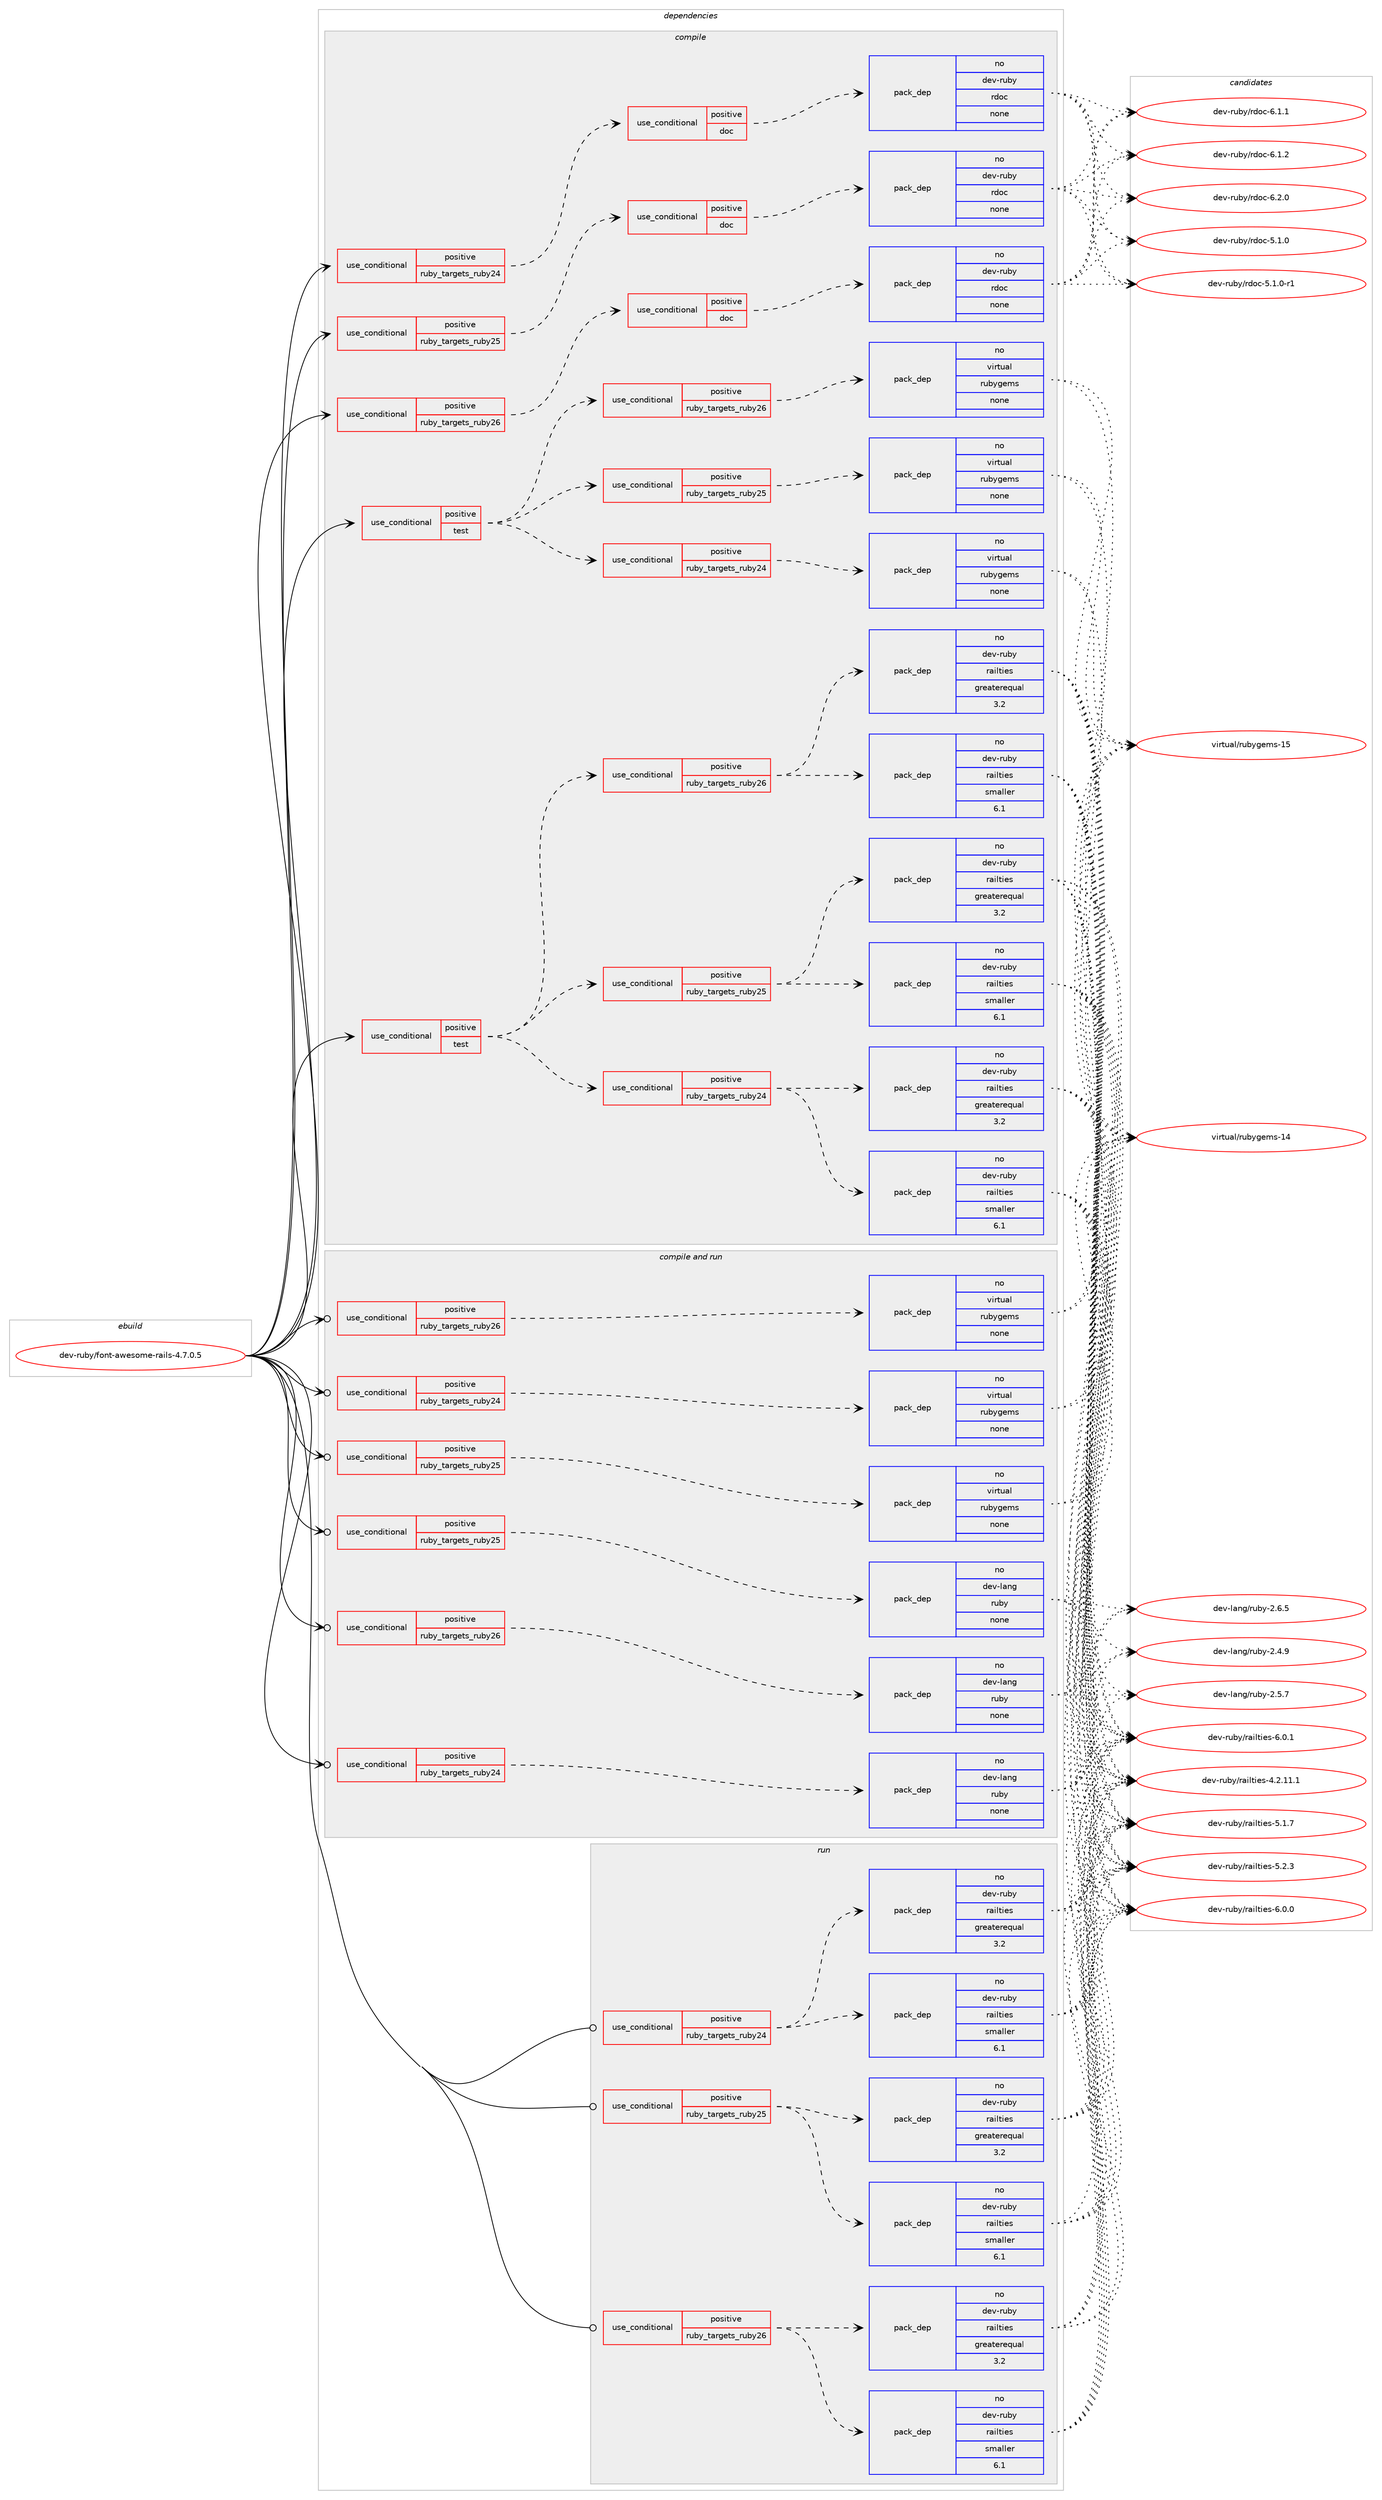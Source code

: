 digraph prolog {

# *************
# Graph options
# *************

newrank=true;
concentrate=true;
compound=true;
graph [rankdir=LR,fontname=Helvetica,fontsize=10,ranksep=1.5];#, ranksep=2.5, nodesep=0.2];
edge  [arrowhead=vee];
node  [fontname=Helvetica,fontsize=10];

# **********
# The ebuild
# **********

subgraph cluster_leftcol {
color=gray;
rank=same;
label=<<i>ebuild</i>>;
id [label="dev-ruby/font-awesome-rails-4.7.0.5", color=red, width=4, href="../dev-ruby/font-awesome-rails-4.7.0.5.svg"];
}

# ****************
# The dependencies
# ****************

subgraph cluster_midcol {
color=gray;
label=<<i>dependencies</i>>;
subgraph cluster_compile {
fillcolor="#eeeeee";
style=filled;
label=<<i>compile</i>>;
subgraph cond163628 {
dependency687661 [label=<<TABLE BORDER="0" CELLBORDER="1" CELLSPACING="0" CELLPADDING="4"><TR><TD ROWSPAN="3" CELLPADDING="10">use_conditional</TD></TR><TR><TD>positive</TD></TR><TR><TD>ruby_targets_ruby24</TD></TR></TABLE>>, shape=none, color=red];
subgraph cond163629 {
dependency687662 [label=<<TABLE BORDER="0" CELLBORDER="1" CELLSPACING="0" CELLPADDING="4"><TR><TD ROWSPAN="3" CELLPADDING="10">use_conditional</TD></TR><TR><TD>positive</TD></TR><TR><TD>doc</TD></TR></TABLE>>, shape=none, color=red];
subgraph pack512066 {
dependency687663 [label=<<TABLE BORDER="0" CELLBORDER="1" CELLSPACING="0" CELLPADDING="4" WIDTH="220"><TR><TD ROWSPAN="6" CELLPADDING="30">pack_dep</TD></TR><TR><TD WIDTH="110">no</TD></TR><TR><TD>dev-ruby</TD></TR><TR><TD>rdoc</TD></TR><TR><TD>none</TD></TR><TR><TD></TD></TR></TABLE>>, shape=none, color=blue];
}
dependency687662:e -> dependency687663:w [weight=20,style="dashed",arrowhead="vee"];
}
dependency687661:e -> dependency687662:w [weight=20,style="dashed",arrowhead="vee"];
}
id:e -> dependency687661:w [weight=20,style="solid",arrowhead="vee"];
subgraph cond163630 {
dependency687664 [label=<<TABLE BORDER="0" CELLBORDER="1" CELLSPACING="0" CELLPADDING="4"><TR><TD ROWSPAN="3" CELLPADDING="10">use_conditional</TD></TR><TR><TD>positive</TD></TR><TR><TD>ruby_targets_ruby25</TD></TR></TABLE>>, shape=none, color=red];
subgraph cond163631 {
dependency687665 [label=<<TABLE BORDER="0" CELLBORDER="1" CELLSPACING="0" CELLPADDING="4"><TR><TD ROWSPAN="3" CELLPADDING="10">use_conditional</TD></TR><TR><TD>positive</TD></TR><TR><TD>doc</TD></TR></TABLE>>, shape=none, color=red];
subgraph pack512067 {
dependency687666 [label=<<TABLE BORDER="0" CELLBORDER="1" CELLSPACING="0" CELLPADDING="4" WIDTH="220"><TR><TD ROWSPAN="6" CELLPADDING="30">pack_dep</TD></TR><TR><TD WIDTH="110">no</TD></TR><TR><TD>dev-ruby</TD></TR><TR><TD>rdoc</TD></TR><TR><TD>none</TD></TR><TR><TD></TD></TR></TABLE>>, shape=none, color=blue];
}
dependency687665:e -> dependency687666:w [weight=20,style="dashed",arrowhead="vee"];
}
dependency687664:e -> dependency687665:w [weight=20,style="dashed",arrowhead="vee"];
}
id:e -> dependency687664:w [weight=20,style="solid",arrowhead="vee"];
subgraph cond163632 {
dependency687667 [label=<<TABLE BORDER="0" CELLBORDER="1" CELLSPACING="0" CELLPADDING="4"><TR><TD ROWSPAN="3" CELLPADDING="10">use_conditional</TD></TR><TR><TD>positive</TD></TR><TR><TD>ruby_targets_ruby26</TD></TR></TABLE>>, shape=none, color=red];
subgraph cond163633 {
dependency687668 [label=<<TABLE BORDER="0" CELLBORDER="1" CELLSPACING="0" CELLPADDING="4"><TR><TD ROWSPAN="3" CELLPADDING="10">use_conditional</TD></TR><TR><TD>positive</TD></TR><TR><TD>doc</TD></TR></TABLE>>, shape=none, color=red];
subgraph pack512068 {
dependency687669 [label=<<TABLE BORDER="0" CELLBORDER="1" CELLSPACING="0" CELLPADDING="4" WIDTH="220"><TR><TD ROWSPAN="6" CELLPADDING="30">pack_dep</TD></TR><TR><TD WIDTH="110">no</TD></TR><TR><TD>dev-ruby</TD></TR><TR><TD>rdoc</TD></TR><TR><TD>none</TD></TR><TR><TD></TD></TR></TABLE>>, shape=none, color=blue];
}
dependency687668:e -> dependency687669:w [weight=20,style="dashed",arrowhead="vee"];
}
dependency687667:e -> dependency687668:w [weight=20,style="dashed",arrowhead="vee"];
}
id:e -> dependency687667:w [weight=20,style="solid",arrowhead="vee"];
subgraph cond163634 {
dependency687670 [label=<<TABLE BORDER="0" CELLBORDER="1" CELLSPACING="0" CELLPADDING="4"><TR><TD ROWSPAN="3" CELLPADDING="10">use_conditional</TD></TR><TR><TD>positive</TD></TR><TR><TD>test</TD></TR></TABLE>>, shape=none, color=red];
subgraph cond163635 {
dependency687671 [label=<<TABLE BORDER="0" CELLBORDER="1" CELLSPACING="0" CELLPADDING="4"><TR><TD ROWSPAN="3" CELLPADDING="10">use_conditional</TD></TR><TR><TD>positive</TD></TR><TR><TD>ruby_targets_ruby24</TD></TR></TABLE>>, shape=none, color=red];
subgraph pack512069 {
dependency687672 [label=<<TABLE BORDER="0" CELLBORDER="1" CELLSPACING="0" CELLPADDING="4" WIDTH="220"><TR><TD ROWSPAN="6" CELLPADDING="30">pack_dep</TD></TR><TR><TD WIDTH="110">no</TD></TR><TR><TD>dev-ruby</TD></TR><TR><TD>railties</TD></TR><TR><TD>smaller</TD></TR><TR><TD>6.1</TD></TR></TABLE>>, shape=none, color=blue];
}
dependency687671:e -> dependency687672:w [weight=20,style="dashed",arrowhead="vee"];
subgraph pack512070 {
dependency687673 [label=<<TABLE BORDER="0" CELLBORDER="1" CELLSPACING="0" CELLPADDING="4" WIDTH="220"><TR><TD ROWSPAN="6" CELLPADDING="30">pack_dep</TD></TR><TR><TD WIDTH="110">no</TD></TR><TR><TD>dev-ruby</TD></TR><TR><TD>railties</TD></TR><TR><TD>greaterequal</TD></TR><TR><TD>3.2</TD></TR></TABLE>>, shape=none, color=blue];
}
dependency687671:e -> dependency687673:w [weight=20,style="dashed",arrowhead="vee"];
}
dependency687670:e -> dependency687671:w [weight=20,style="dashed",arrowhead="vee"];
subgraph cond163636 {
dependency687674 [label=<<TABLE BORDER="0" CELLBORDER="1" CELLSPACING="0" CELLPADDING="4"><TR><TD ROWSPAN="3" CELLPADDING="10">use_conditional</TD></TR><TR><TD>positive</TD></TR><TR><TD>ruby_targets_ruby25</TD></TR></TABLE>>, shape=none, color=red];
subgraph pack512071 {
dependency687675 [label=<<TABLE BORDER="0" CELLBORDER="1" CELLSPACING="0" CELLPADDING="4" WIDTH="220"><TR><TD ROWSPAN="6" CELLPADDING="30">pack_dep</TD></TR><TR><TD WIDTH="110">no</TD></TR><TR><TD>dev-ruby</TD></TR><TR><TD>railties</TD></TR><TR><TD>smaller</TD></TR><TR><TD>6.1</TD></TR></TABLE>>, shape=none, color=blue];
}
dependency687674:e -> dependency687675:w [weight=20,style="dashed",arrowhead="vee"];
subgraph pack512072 {
dependency687676 [label=<<TABLE BORDER="0" CELLBORDER="1" CELLSPACING="0" CELLPADDING="4" WIDTH="220"><TR><TD ROWSPAN="6" CELLPADDING="30">pack_dep</TD></TR><TR><TD WIDTH="110">no</TD></TR><TR><TD>dev-ruby</TD></TR><TR><TD>railties</TD></TR><TR><TD>greaterequal</TD></TR><TR><TD>3.2</TD></TR></TABLE>>, shape=none, color=blue];
}
dependency687674:e -> dependency687676:w [weight=20,style="dashed",arrowhead="vee"];
}
dependency687670:e -> dependency687674:w [weight=20,style="dashed",arrowhead="vee"];
subgraph cond163637 {
dependency687677 [label=<<TABLE BORDER="0" CELLBORDER="1" CELLSPACING="0" CELLPADDING="4"><TR><TD ROWSPAN="3" CELLPADDING="10">use_conditional</TD></TR><TR><TD>positive</TD></TR><TR><TD>ruby_targets_ruby26</TD></TR></TABLE>>, shape=none, color=red];
subgraph pack512073 {
dependency687678 [label=<<TABLE BORDER="0" CELLBORDER="1" CELLSPACING="0" CELLPADDING="4" WIDTH="220"><TR><TD ROWSPAN="6" CELLPADDING="30">pack_dep</TD></TR><TR><TD WIDTH="110">no</TD></TR><TR><TD>dev-ruby</TD></TR><TR><TD>railties</TD></TR><TR><TD>smaller</TD></TR><TR><TD>6.1</TD></TR></TABLE>>, shape=none, color=blue];
}
dependency687677:e -> dependency687678:w [weight=20,style="dashed",arrowhead="vee"];
subgraph pack512074 {
dependency687679 [label=<<TABLE BORDER="0" CELLBORDER="1" CELLSPACING="0" CELLPADDING="4" WIDTH="220"><TR><TD ROWSPAN="6" CELLPADDING="30">pack_dep</TD></TR><TR><TD WIDTH="110">no</TD></TR><TR><TD>dev-ruby</TD></TR><TR><TD>railties</TD></TR><TR><TD>greaterequal</TD></TR><TR><TD>3.2</TD></TR></TABLE>>, shape=none, color=blue];
}
dependency687677:e -> dependency687679:w [weight=20,style="dashed",arrowhead="vee"];
}
dependency687670:e -> dependency687677:w [weight=20,style="dashed",arrowhead="vee"];
}
id:e -> dependency687670:w [weight=20,style="solid",arrowhead="vee"];
subgraph cond163638 {
dependency687680 [label=<<TABLE BORDER="0" CELLBORDER="1" CELLSPACING="0" CELLPADDING="4"><TR><TD ROWSPAN="3" CELLPADDING="10">use_conditional</TD></TR><TR><TD>positive</TD></TR><TR><TD>test</TD></TR></TABLE>>, shape=none, color=red];
subgraph cond163639 {
dependency687681 [label=<<TABLE BORDER="0" CELLBORDER="1" CELLSPACING="0" CELLPADDING="4"><TR><TD ROWSPAN="3" CELLPADDING="10">use_conditional</TD></TR><TR><TD>positive</TD></TR><TR><TD>ruby_targets_ruby24</TD></TR></TABLE>>, shape=none, color=red];
subgraph pack512075 {
dependency687682 [label=<<TABLE BORDER="0" CELLBORDER="1" CELLSPACING="0" CELLPADDING="4" WIDTH="220"><TR><TD ROWSPAN="6" CELLPADDING="30">pack_dep</TD></TR><TR><TD WIDTH="110">no</TD></TR><TR><TD>virtual</TD></TR><TR><TD>rubygems</TD></TR><TR><TD>none</TD></TR><TR><TD></TD></TR></TABLE>>, shape=none, color=blue];
}
dependency687681:e -> dependency687682:w [weight=20,style="dashed",arrowhead="vee"];
}
dependency687680:e -> dependency687681:w [weight=20,style="dashed",arrowhead="vee"];
subgraph cond163640 {
dependency687683 [label=<<TABLE BORDER="0" CELLBORDER="1" CELLSPACING="0" CELLPADDING="4"><TR><TD ROWSPAN="3" CELLPADDING="10">use_conditional</TD></TR><TR><TD>positive</TD></TR><TR><TD>ruby_targets_ruby25</TD></TR></TABLE>>, shape=none, color=red];
subgraph pack512076 {
dependency687684 [label=<<TABLE BORDER="0" CELLBORDER="1" CELLSPACING="0" CELLPADDING="4" WIDTH="220"><TR><TD ROWSPAN="6" CELLPADDING="30">pack_dep</TD></TR><TR><TD WIDTH="110">no</TD></TR><TR><TD>virtual</TD></TR><TR><TD>rubygems</TD></TR><TR><TD>none</TD></TR><TR><TD></TD></TR></TABLE>>, shape=none, color=blue];
}
dependency687683:e -> dependency687684:w [weight=20,style="dashed",arrowhead="vee"];
}
dependency687680:e -> dependency687683:w [weight=20,style="dashed",arrowhead="vee"];
subgraph cond163641 {
dependency687685 [label=<<TABLE BORDER="0" CELLBORDER="1" CELLSPACING="0" CELLPADDING="4"><TR><TD ROWSPAN="3" CELLPADDING="10">use_conditional</TD></TR><TR><TD>positive</TD></TR><TR><TD>ruby_targets_ruby26</TD></TR></TABLE>>, shape=none, color=red];
subgraph pack512077 {
dependency687686 [label=<<TABLE BORDER="0" CELLBORDER="1" CELLSPACING="0" CELLPADDING="4" WIDTH="220"><TR><TD ROWSPAN="6" CELLPADDING="30">pack_dep</TD></TR><TR><TD WIDTH="110">no</TD></TR><TR><TD>virtual</TD></TR><TR><TD>rubygems</TD></TR><TR><TD>none</TD></TR><TR><TD></TD></TR></TABLE>>, shape=none, color=blue];
}
dependency687685:e -> dependency687686:w [weight=20,style="dashed",arrowhead="vee"];
}
dependency687680:e -> dependency687685:w [weight=20,style="dashed",arrowhead="vee"];
}
id:e -> dependency687680:w [weight=20,style="solid",arrowhead="vee"];
}
subgraph cluster_compileandrun {
fillcolor="#eeeeee";
style=filled;
label=<<i>compile and run</i>>;
subgraph cond163642 {
dependency687687 [label=<<TABLE BORDER="0" CELLBORDER="1" CELLSPACING="0" CELLPADDING="4"><TR><TD ROWSPAN="3" CELLPADDING="10">use_conditional</TD></TR><TR><TD>positive</TD></TR><TR><TD>ruby_targets_ruby24</TD></TR></TABLE>>, shape=none, color=red];
subgraph pack512078 {
dependency687688 [label=<<TABLE BORDER="0" CELLBORDER="1" CELLSPACING="0" CELLPADDING="4" WIDTH="220"><TR><TD ROWSPAN="6" CELLPADDING="30">pack_dep</TD></TR><TR><TD WIDTH="110">no</TD></TR><TR><TD>dev-lang</TD></TR><TR><TD>ruby</TD></TR><TR><TD>none</TD></TR><TR><TD></TD></TR></TABLE>>, shape=none, color=blue];
}
dependency687687:e -> dependency687688:w [weight=20,style="dashed",arrowhead="vee"];
}
id:e -> dependency687687:w [weight=20,style="solid",arrowhead="odotvee"];
subgraph cond163643 {
dependency687689 [label=<<TABLE BORDER="0" CELLBORDER="1" CELLSPACING="0" CELLPADDING="4"><TR><TD ROWSPAN="3" CELLPADDING="10">use_conditional</TD></TR><TR><TD>positive</TD></TR><TR><TD>ruby_targets_ruby24</TD></TR></TABLE>>, shape=none, color=red];
subgraph pack512079 {
dependency687690 [label=<<TABLE BORDER="0" CELLBORDER="1" CELLSPACING="0" CELLPADDING="4" WIDTH="220"><TR><TD ROWSPAN="6" CELLPADDING="30">pack_dep</TD></TR><TR><TD WIDTH="110">no</TD></TR><TR><TD>virtual</TD></TR><TR><TD>rubygems</TD></TR><TR><TD>none</TD></TR><TR><TD></TD></TR></TABLE>>, shape=none, color=blue];
}
dependency687689:e -> dependency687690:w [weight=20,style="dashed",arrowhead="vee"];
}
id:e -> dependency687689:w [weight=20,style="solid",arrowhead="odotvee"];
subgraph cond163644 {
dependency687691 [label=<<TABLE BORDER="0" CELLBORDER="1" CELLSPACING="0" CELLPADDING="4"><TR><TD ROWSPAN="3" CELLPADDING="10">use_conditional</TD></TR><TR><TD>positive</TD></TR><TR><TD>ruby_targets_ruby25</TD></TR></TABLE>>, shape=none, color=red];
subgraph pack512080 {
dependency687692 [label=<<TABLE BORDER="0" CELLBORDER="1" CELLSPACING="0" CELLPADDING="4" WIDTH="220"><TR><TD ROWSPAN="6" CELLPADDING="30">pack_dep</TD></TR><TR><TD WIDTH="110">no</TD></TR><TR><TD>dev-lang</TD></TR><TR><TD>ruby</TD></TR><TR><TD>none</TD></TR><TR><TD></TD></TR></TABLE>>, shape=none, color=blue];
}
dependency687691:e -> dependency687692:w [weight=20,style="dashed",arrowhead="vee"];
}
id:e -> dependency687691:w [weight=20,style="solid",arrowhead="odotvee"];
subgraph cond163645 {
dependency687693 [label=<<TABLE BORDER="0" CELLBORDER="1" CELLSPACING="0" CELLPADDING="4"><TR><TD ROWSPAN="3" CELLPADDING="10">use_conditional</TD></TR><TR><TD>positive</TD></TR><TR><TD>ruby_targets_ruby25</TD></TR></TABLE>>, shape=none, color=red];
subgraph pack512081 {
dependency687694 [label=<<TABLE BORDER="0" CELLBORDER="1" CELLSPACING="0" CELLPADDING="4" WIDTH="220"><TR><TD ROWSPAN="6" CELLPADDING="30">pack_dep</TD></TR><TR><TD WIDTH="110">no</TD></TR><TR><TD>virtual</TD></TR><TR><TD>rubygems</TD></TR><TR><TD>none</TD></TR><TR><TD></TD></TR></TABLE>>, shape=none, color=blue];
}
dependency687693:e -> dependency687694:w [weight=20,style="dashed",arrowhead="vee"];
}
id:e -> dependency687693:w [weight=20,style="solid",arrowhead="odotvee"];
subgraph cond163646 {
dependency687695 [label=<<TABLE BORDER="0" CELLBORDER="1" CELLSPACING="0" CELLPADDING="4"><TR><TD ROWSPAN="3" CELLPADDING="10">use_conditional</TD></TR><TR><TD>positive</TD></TR><TR><TD>ruby_targets_ruby26</TD></TR></TABLE>>, shape=none, color=red];
subgraph pack512082 {
dependency687696 [label=<<TABLE BORDER="0" CELLBORDER="1" CELLSPACING="0" CELLPADDING="4" WIDTH="220"><TR><TD ROWSPAN="6" CELLPADDING="30">pack_dep</TD></TR><TR><TD WIDTH="110">no</TD></TR><TR><TD>dev-lang</TD></TR><TR><TD>ruby</TD></TR><TR><TD>none</TD></TR><TR><TD></TD></TR></TABLE>>, shape=none, color=blue];
}
dependency687695:e -> dependency687696:w [weight=20,style="dashed",arrowhead="vee"];
}
id:e -> dependency687695:w [weight=20,style="solid",arrowhead="odotvee"];
subgraph cond163647 {
dependency687697 [label=<<TABLE BORDER="0" CELLBORDER="1" CELLSPACING="0" CELLPADDING="4"><TR><TD ROWSPAN="3" CELLPADDING="10">use_conditional</TD></TR><TR><TD>positive</TD></TR><TR><TD>ruby_targets_ruby26</TD></TR></TABLE>>, shape=none, color=red];
subgraph pack512083 {
dependency687698 [label=<<TABLE BORDER="0" CELLBORDER="1" CELLSPACING="0" CELLPADDING="4" WIDTH="220"><TR><TD ROWSPAN="6" CELLPADDING="30">pack_dep</TD></TR><TR><TD WIDTH="110">no</TD></TR><TR><TD>virtual</TD></TR><TR><TD>rubygems</TD></TR><TR><TD>none</TD></TR><TR><TD></TD></TR></TABLE>>, shape=none, color=blue];
}
dependency687697:e -> dependency687698:w [weight=20,style="dashed",arrowhead="vee"];
}
id:e -> dependency687697:w [weight=20,style="solid",arrowhead="odotvee"];
}
subgraph cluster_run {
fillcolor="#eeeeee";
style=filled;
label=<<i>run</i>>;
subgraph cond163648 {
dependency687699 [label=<<TABLE BORDER="0" CELLBORDER="1" CELLSPACING="0" CELLPADDING="4"><TR><TD ROWSPAN="3" CELLPADDING="10">use_conditional</TD></TR><TR><TD>positive</TD></TR><TR><TD>ruby_targets_ruby24</TD></TR></TABLE>>, shape=none, color=red];
subgraph pack512084 {
dependency687700 [label=<<TABLE BORDER="0" CELLBORDER="1" CELLSPACING="0" CELLPADDING="4" WIDTH="220"><TR><TD ROWSPAN="6" CELLPADDING="30">pack_dep</TD></TR><TR><TD WIDTH="110">no</TD></TR><TR><TD>dev-ruby</TD></TR><TR><TD>railties</TD></TR><TR><TD>smaller</TD></TR><TR><TD>6.1</TD></TR></TABLE>>, shape=none, color=blue];
}
dependency687699:e -> dependency687700:w [weight=20,style="dashed",arrowhead="vee"];
subgraph pack512085 {
dependency687701 [label=<<TABLE BORDER="0" CELLBORDER="1" CELLSPACING="0" CELLPADDING="4" WIDTH="220"><TR><TD ROWSPAN="6" CELLPADDING="30">pack_dep</TD></TR><TR><TD WIDTH="110">no</TD></TR><TR><TD>dev-ruby</TD></TR><TR><TD>railties</TD></TR><TR><TD>greaterequal</TD></TR><TR><TD>3.2</TD></TR></TABLE>>, shape=none, color=blue];
}
dependency687699:e -> dependency687701:w [weight=20,style="dashed",arrowhead="vee"];
}
id:e -> dependency687699:w [weight=20,style="solid",arrowhead="odot"];
subgraph cond163649 {
dependency687702 [label=<<TABLE BORDER="0" CELLBORDER="1" CELLSPACING="0" CELLPADDING="4"><TR><TD ROWSPAN="3" CELLPADDING="10">use_conditional</TD></TR><TR><TD>positive</TD></TR><TR><TD>ruby_targets_ruby25</TD></TR></TABLE>>, shape=none, color=red];
subgraph pack512086 {
dependency687703 [label=<<TABLE BORDER="0" CELLBORDER="1" CELLSPACING="0" CELLPADDING="4" WIDTH="220"><TR><TD ROWSPAN="6" CELLPADDING="30">pack_dep</TD></TR><TR><TD WIDTH="110">no</TD></TR><TR><TD>dev-ruby</TD></TR><TR><TD>railties</TD></TR><TR><TD>smaller</TD></TR><TR><TD>6.1</TD></TR></TABLE>>, shape=none, color=blue];
}
dependency687702:e -> dependency687703:w [weight=20,style="dashed",arrowhead="vee"];
subgraph pack512087 {
dependency687704 [label=<<TABLE BORDER="0" CELLBORDER="1" CELLSPACING="0" CELLPADDING="4" WIDTH="220"><TR><TD ROWSPAN="6" CELLPADDING="30">pack_dep</TD></TR><TR><TD WIDTH="110">no</TD></TR><TR><TD>dev-ruby</TD></TR><TR><TD>railties</TD></TR><TR><TD>greaterequal</TD></TR><TR><TD>3.2</TD></TR></TABLE>>, shape=none, color=blue];
}
dependency687702:e -> dependency687704:w [weight=20,style="dashed",arrowhead="vee"];
}
id:e -> dependency687702:w [weight=20,style="solid",arrowhead="odot"];
subgraph cond163650 {
dependency687705 [label=<<TABLE BORDER="0" CELLBORDER="1" CELLSPACING="0" CELLPADDING="4"><TR><TD ROWSPAN="3" CELLPADDING="10">use_conditional</TD></TR><TR><TD>positive</TD></TR><TR><TD>ruby_targets_ruby26</TD></TR></TABLE>>, shape=none, color=red];
subgraph pack512088 {
dependency687706 [label=<<TABLE BORDER="0" CELLBORDER="1" CELLSPACING="0" CELLPADDING="4" WIDTH="220"><TR><TD ROWSPAN="6" CELLPADDING="30">pack_dep</TD></TR><TR><TD WIDTH="110">no</TD></TR><TR><TD>dev-ruby</TD></TR><TR><TD>railties</TD></TR><TR><TD>smaller</TD></TR><TR><TD>6.1</TD></TR></TABLE>>, shape=none, color=blue];
}
dependency687705:e -> dependency687706:w [weight=20,style="dashed",arrowhead="vee"];
subgraph pack512089 {
dependency687707 [label=<<TABLE BORDER="0" CELLBORDER="1" CELLSPACING="0" CELLPADDING="4" WIDTH="220"><TR><TD ROWSPAN="6" CELLPADDING="30">pack_dep</TD></TR><TR><TD WIDTH="110">no</TD></TR><TR><TD>dev-ruby</TD></TR><TR><TD>railties</TD></TR><TR><TD>greaterequal</TD></TR><TR><TD>3.2</TD></TR></TABLE>>, shape=none, color=blue];
}
dependency687705:e -> dependency687707:w [weight=20,style="dashed",arrowhead="vee"];
}
id:e -> dependency687705:w [weight=20,style="solid",arrowhead="odot"];
}
}

# **************
# The candidates
# **************

subgraph cluster_choices {
rank=same;
color=gray;
label=<<i>candidates</i>>;

subgraph choice512066 {
color=black;
nodesep=1;
choice10010111845114117981214711410011199455346494648 [label="dev-ruby/rdoc-5.1.0", color=red, width=4,href="../dev-ruby/rdoc-5.1.0.svg"];
choice100101118451141179812147114100111994553464946484511449 [label="dev-ruby/rdoc-5.1.0-r1", color=red, width=4,href="../dev-ruby/rdoc-5.1.0-r1.svg"];
choice10010111845114117981214711410011199455446494649 [label="dev-ruby/rdoc-6.1.1", color=red, width=4,href="../dev-ruby/rdoc-6.1.1.svg"];
choice10010111845114117981214711410011199455446494650 [label="dev-ruby/rdoc-6.1.2", color=red, width=4,href="../dev-ruby/rdoc-6.1.2.svg"];
choice10010111845114117981214711410011199455446504648 [label="dev-ruby/rdoc-6.2.0", color=red, width=4,href="../dev-ruby/rdoc-6.2.0.svg"];
dependency687663:e -> choice10010111845114117981214711410011199455346494648:w [style=dotted,weight="100"];
dependency687663:e -> choice100101118451141179812147114100111994553464946484511449:w [style=dotted,weight="100"];
dependency687663:e -> choice10010111845114117981214711410011199455446494649:w [style=dotted,weight="100"];
dependency687663:e -> choice10010111845114117981214711410011199455446494650:w [style=dotted,weight="100"];
dependency687663:e -> choice10010111845114117981214711410011199455446504648:w [style=dotted,weight="100"];
}
subgraph choice512067 {
color=black;
nodesep=1;
choice10010111845114117981214711410011199455346494648 [label="dev-ruby/rdoc-5.1.0", color=red, width=4,href="../dev-ruby/rdoc-5.1.0.svg"];
choice100101118451141179812147114100111994553464946484511449 [label="dev-ruby/rdoc-5.1.0-r1", color=red, width=4,href="../dev-ruby/rdoc-5.1.0-r1.svg"];
choice10010111845114117981214711410011199455446494649 [label="dev-ruby/rdoc-6.1.1", color=red, width=4,href="../dev-ruby/rdoc-6.1.1.svg"];
choice10010111845114117981214711410011199455446494650 [label="dev-ruby/rdoc-6.1.2", color=red, width=4,href="../dev-ruby/rdoc-6.1.2.svg"];
choice10010111845114117981214711410011199455446504648 [label="dev-ruby/rdoc-6.2.0", color=red, width=4,href="../dev-ruby/rdoc-6.2.0.svg"];
dependency687666:e -> choice10010111845114117981214711410011199455346494648:w [style=dotted,weight="100"];
dependency687666:e -> choice100101118451141179812147114100111994553464946484511449:w [style=dotted,weight="100"];
dependency687666:e -> choice10010111845114117981214711410011199455446494649:w [style=dotted,weight="100"];
dependency687666:e -> choice10010111845114117981214711410011199455446494650:w [style=dotted,weight="100"];
dependency687666:e -> choice10010111845114117981214711410011199455446504648:w [style=dotted,weight="100"];
}
subgraph choice512068 {
color=black;
nodesep=1;
choice10010111845114117981214711410011199455346494648 [label="dev-ruby/rdoc-5.1.0", color=red, width=4,href="../dev-ruby/rdoc-5.1.0.svg"];
choice100101118451141179812147114100111994553464946484511449 [label="dev-ruby/rdoc-5.1.0-r1", color=red, width=4,href="../dev-ruby/rdoc-5.1.0-r1.svg"];
choice10010111845114117981214711410011199455446494649 [label="dev-ruby/rdoc-6.1.1", color=red, width=4,href="../dev-ruby/rdoc-6.1.1.svg"];
choice10010111845114117981214711410011199455446494650 [label="dev-ruby/rdoc-6.1.2", color=red, width=4,href="../dev-ruby/rdoc-6.1.2.svg"];
choice10010111845114117981214711410011199455446504648 [label="dev-ruby/rdoc-6.2.0", color=red, width=4,href="../dev-ruby/rdoc-6.2.0.svg"];
dependency687669:e -> choice10010111845114117981214711410011199455346494648:w [style=dotted,weight="100"];
dependency687669:e -> choice100101118451141179812147114100111994553464946484511449:w [style=dotted,weight="100"];
dependency687669:e -> choice10010111845114117981214711410011199455446494649:w [style=dotted,weight="100"];
dependency687669:e -> choice10010111845114117981214711410011199455446494650:w [style=dotted,weight="100"];
dependency687669:e -> choice10010111845114117981214711410011199455446504648:w [style=dotted,weight="100"];
}
subgraph choice512069 {
color=black;
nodesep=1;
choice10010111845114117981214711497105108116105101115455246504649494649 [label="dev-ruby/railties-4.2.11.1", color=red, width=4,href="../dev-ruby/railties-4.2.11.1.svg"];
choice10010111845114117981214711497105108116105101115455346494655 [label="dev-ruby/railties-5.1.7", color=red, width=4,href="../dev-ruby/railties-5.1.7.svg"];
choice10010111845114117981214711497105108116105101115455346504651 [label="dev-ruby/railties-5.2.3", color=red, width=4,href="../dev-ruby/railties-5.2.3.svg"];
choice10010111845114117981214711497105108116105101115455446484648 [label="dev-ruby/railties-6.0.0", color=red, width=4,href="../dev-ruby/railties-6.0.0.svg"];
choice10010111845114117981214711497105108116105101115455446484649 [label="dev-ruby/railties-6.0.1", color=red, width=4,href="../dev-ruby/railties-6.0.1.svg"];
dependency687672:e -> choice10010111845114117981214711497105108116105101115455246504649494649:w [style=dotted,weight="100"];
dependency687672:e -> choice10010111845114117981214711497105108116105101115455346494655:w [style=dotted,weight="100"];
dependency687672:e -> choice10010111845114117981214711497105108116105101115455346504651:w [style=dotted,weight="100"];
dependency687672:e -> choice10010111845114117981214711497105108116105101115455446484648:w [style=dotted,weight="100"];
dependency687672:e -> choice10010111845114117981214711497105108116105101115455446484649:w [style=dotted,weight="100"];
}
subgraph choice512070 {
color=black;
nodesep=1;
choice10010111845114117981214711497105108116105101115455246504649494649 [label="dev-ruby/railties-4.2.11.1", color=red, width=4,href="../dev-ruby/railties-4.2.11.1.svg"];
choice10010111845114117981214711497105108116105101115455346494655 [label="dev-ruby/railties-5.1.7", color=red, width=4,href="../dev-ruby/railties-5.1.7.svg"];
choice10010111845114117981214711497105108116105101115455346504651 [label="dev-ruby/railties-5.2.3", color=red, width=4,href="../dev-ruby/railties-5.2.3.svg"];
choice10010111845114117981214711497105108116105101115455446484648 [label="dev-ruby/railties-6.0.0", color=red, width=4,href="../dev-ruby/railties-6.0.0.svg"];
choice10010111845114117981214711497105108116105101115455446484649 [label="dev-ruby/railties-6.0.1", color=red, width=4,href="../dev-ruby/railties-6.0.1.svg"];
dependency687673:e -> choice10010111845114117981214711497105108116105101115455246504649494649:w [style=dotted,weight="100"];
dependency687673:e -> choice10010111845114117981214711497105108116105101115455346494655:w [style=dotted,weight="100"];
dependency687673:e -> choice10010111845114117981214711497105108116105101115455346504651:w [style=dotted,weight="100"];
dependency687673:e -> choice10010111845114117981214711497105108116105101115455446484648:w [style=dotted,weight="100"];
dependency687673:e -> choice10010111845114117981214711497105108116105101115455446484649:w [style=dotted,weight="100"];
}
subgraph choice512071 {
color=black;
nodesep=1;
choice10010111845114117981214711497105108116105101115455246504649494649 [label="dev-ruby/railties-4.2.11.1", color=red, width=4,href="../dev-ruby/railties-4.2.11.1.svg"];
choice10010111845114117981214711497105108116105101115455346494655 [label="dev-ruby/railties-5.1.7", color=red, width=4,href="../dev-ruby/railties-5.1.7.svg"];
choice10010111845114117981214711497105108116105101115455346504651 [label="dev-ruby/railties-5.2.3", color=red, width=4,href="../dev-ruby/railties-5.2.3.svg"];
choice10010111845114117981214711497105108116105101115455446484648 [label="dev-ruby/railties-6.0.0", color=red, width=4,href="../dev-ruby/railties-6.0.0.svg"];
choice10010111845114117981214711497105108116105101115455446484649 [label="dev-ruby/railties-6.0.1", color=red, width=4,href="../dev-ruby/railties-6.0.1.svg"];
dependency687675:e -> choice10010111845114117981214711497105108116105101115455246504649494649:w [style=dotted,weight="100"];
dependency687675:e -> choice10010111845114117981214711497105108116105101115455346494655:w [style=dotted,weight="100"];
dependency687675:e -> choice10010111845114117981214711497105108116105101115455346504651:w [style=dotted,weight="100"];
dependency687675:e -> choice10010111845114117981214711497105108116105101115455446484648:w [style=dotted,weight="100"];
dependency687675:e -> choice10010111845114117981214711497105108116105101115455446484649:w [style=dotted,weight="100"];
}
subgraph choice512072 {
color=black;
nodesep=1;
choice10010111845114117981214711497105108116105101115455246504649494649 [label="dev-ruby/railties-4.2.11.1", color=red, width=4,href="../dev-ruby/railties-4.2.11.1.svg"];
choice10010111845114117981214711497105108116105101115455346494655 [label="dev-ruby/railties-5.1.7", color=red, width=4,href="../dev-ruby/railties-5.1.7.svg"];
choice10010111845114117981214711497105108116105101115455346504651 [label="dev-ruby/railties-5.2.3", color=red, width=4,href="../dev-ruby/railties-5.2.3.svg"];
choice10010111845114117981214711497105108116105101115455446484648 [label="dev-ruby/railties-6.0.0", color=red, width=4,href="../dev-ruby/railties-6.0.0.svg"];
choice10010111845114117981214711497105108116105101115455446484649 [label="dev-ruby/railties-6.0.1", color=red, width=4,href="../dev-ruby/railties-6.0.1.svg"];
dependency687676:e -> choice10010111845114117981214711497105108116105101115455246504649494649:w [style=dotted,weight="100"];
dependency687676:e -> choice10010111845114117981214711497105108116105101115455346494655:w [style=dotted,weight="100"];
dependency687676:e -> choice10010111845114117981214711497105108116105101115455346504651:w [style=dotted,weight="100"];
dependency687676:e -> choice10010111845114117981214711497105108116105101115455446484648:w [style=dotted,weight="100"];
dependency687676:e -> choice10010111845114117981214711497105108116105101115455446484649:w [style=dotted,weight="100"];
}
subgraph choice512073 {
color=black;
nodesep=1;
choice10010111845114117981214711497105108116105101115455246504649494649 [label="dev-ruby/railties-4.2.11.1", color=red, width=4,href="../dev-ruby/railties-4.2.11.1.svg"];
choice10010111845114117981214711497105108116105101115455346494655 [label="dev-ruby/railties-5.1.7", color=red, width=4,href="../dev-ruby/railties-5.1.7.svg"];
choice10010111845114117981214711497105108116105101115455346504651 [label="dev-ruby/railties-5.2.3", color=red, width=4,href="../dev-ruby/railties-5.2.3.svg"];
choice10010111845114117981214711497105108116105101115455446484648 [label="dev-ruby/railties-6.0.0", color=red, width=4,href="../dev-ruby/railties-6.0.0.svg"];
choice10010111845114117981214711497105108116105101115455446484649 [label="dev-ruby/railties-6.0.1", color=red, width=4,href="../dev-ruby/railties-6.0.1.svg"];
dependency687678:e -> choice10010111845114117981214711497105108116105101115455246504649494649:w [style=dotted,weight="100"];
dependency687678:e -> choice10010111845114117981214711497105108116105101115455346494655:w [style=dotted,weight="100"];
dependency687678:e -> choice10010111845114117981214711497105108116105101115455346504651:w [style=dotted,weight="100"];
dependency687678:e -> choice10010111845114117981214711497105108116105101115455446484648:w [style=dotted,weight="100"];
dependency687678:e -> choice10010111845114117981214711497105108116105101115455446484649:w [style=dotted,weight="100"];
}
subgraph choice512074 {
color=black;
nodesep=1;
choice10010111845114117981214711497105108116105101115455246504649494649 [label="dev-ruby/railties-4.2.11.1", color=red, width=4,href="../dev-ruby/railties-4.2.11.1.svg"];
choice10010111845114117981214711497105108116105101115455346494655 [label="dev-ruby/railties-5.1.7", color=red, width=4,href="../dev-ruby/railties-5.1.7.svg"];
choice10010111845114117981214711497105108116105101115455346504651 [label="dev-ruby/railties-5.2.3", color=red, width=4,href="../dev-ruby/railties-5.2.3.svg"];
choice10010111845114117981214711497105108116105101115455446484648 [label="dev-ruby/railties-6.0.0", color=red, width=4,href="../dev-ruby/railties-6.0.0.svg"];
choice10010111845114117981214711497105108116105101115455446484649 [label="dev-ruby/railties-6.0.1", color=red, width=4,href="../dev-ruby/railties-6.0.1.svg"];
dependency687679:e -> choice10010111845114117981214711497105108116105101115455246504649494649:w [style=dotted,weight="100"];
dependency687679:e -> choice10010111845114117981214711497105108116105101115455346494655:w [style=dotted,weight="100"];
dependency687679:e -> choice10010111845114117981214711497105108116105101115455346504651:w [style=dotted,weight="100"];
dependency687679:e -> choice10010111845114117981214711497105108116105101115455446484648:w [style=dotted,weight="100"];
dependency687679:e -> choice10010111845114117981214711497105108116105101115455446484649:w [style=dotted,weight="100"];
}
subgraph choice512075 {
color=black;
nodesep=1;
choice118105114116117971084711411798121103101109115454952 [label="virtual/rubygems-14", color=red, width=4,href="../virtual/rubygems-14.svg"];
choice118105114116117971084711411798121103101109115454953 [label="virtual/rubygems-15", color=red, width=4,href="../virtual/rubygems-15.svg"];
dependency687682:e -> choice118105114116117971084711411798121103101109115454952:w [style=dotted,weight="100"];
dependency687682:e -> choice118105114116117971084711411798121103101109115454953:w [style=dotted,weight="100"];
}
subgraph choice512076 {
color=black;
nodesep=1;
choice118105114116117971084711411798121103101109115454952 [label="virtual/rubygems-14", color=red, width=4,href="../virtual/rubygems-14.svg"];
choice118105114116117971084711411798121103101109115454953 [label="virtual/rubygems-15", color=red, width=4,href="../virtual/rubygems-15.svg"];
dependency687684:e -> choice118105114116117971084711411798121103101109115454952:w [style=dotted,weight="100"];
dependency687684:e -> choice118105114116117971084711411798121103101109115454953:w [style=dotted,weight="100"];
}
subgraph choice512077 {
color=black;
nodesep=1;
choice118105114116117971084711411798121103101109115454952 [label="virtual/rubygems-14", color=red, width=4,href="../virtual/rubygems-14.svg"];
choice118105114116117971084711411798121103101109115454953 [label="virtual/rubygems-15", color=red, width=4,href="../virtual/rubygems-15.svg"];
dependency687686:e -> choice118105114116117971084711411798121103101109115454952:w [style=dotted,weight="100"];
dependency687686:e -> choice118105114116117971084711411798121103101109115454953:w [style=dotted,weight="100"];
}
subgraph choice512078 {
color=black;
nodesep=1;
choice10010111845108971101034711411798121455046524657 [label="dev-lang/ruby-2.4.9", color=red, width=4,href="../dev-lang/ruby-2.4.9.svg"];
choice10010111845108971101034711411798121455046534655 [label="dev-lang/ruby-2.5.7", color=red, width=4,href="../dev-lang/ruby-2.5.7.svg"];
choice10010111845108971101034711411798121455046544653 [label="dev-lang/ruby-2.6.5", color=red, width=4,href="../dev-lang/ruby-2.6.5.svg"];
dependency687688:e -> choice10010111845108971101034711411798121455046524657:w [style=dotted,weight="100"];
dependency687688:e -> choice10010111845108971101034711411798121455046534655:w [style=dotted,weight="100"];
dependency687688:e -> choice10010111845108971101034711411798121455046544653:w [style=dotted,weight="100"];
}
subgraph choice512079 {
color=black;
nodesep=1;
choice118105114116117971084711411798121103101109115454952 [label="virtual/rubygems-14", color=red, width=4,href="../virtual/rubygems-14.svg"];
choice118105114116117971084711411798121103101109115454953 [label="virtual/rubygems-15", color=red, width=4,href="../virtual/rubygems-15.svg"];
dependency687690:e -> choice118105114116117971084711411798121103101109115454952:w [style=dotted,weight="100"];
dependency687690:e -> choice118105114116117971084711411798121103101109115454953:w [style=dotted,weight="100"];
}
subgraph choice512080 {
color=black;
nodesep=1;
choice10010111845108971101034711411798121455046524657 [label="dev-lang/ruby-2.4.9", color=red, width=4,href="../dev-lang/ruby-2.4.9.svg"];
choice10010111845108971101034711411798121455046534655 [label="dev-lang/ruby-2.5.7", color=red, width=4,href="../dev-lang/ruby-2.5.7.svg"];
choice10010111845108971101034711411798121455046544653 [label="dev-lang/ruby-2.6.5", color=red, width=4,href="../dev-lang/ruby-2.6.5.svg"];
dependency687692:e -> choice10010111845108971101034711411798121455046524657:w [style=dotted,weight="100"];
dependency687692:e -> choice10010111845108971101034711411798121455046534655:w [style=dotted,weight="100"];
dependency687692:e -> choice10010111845108971101034711411798121455046544653:w [style=dotted,weight="100"];
}
subgraph choice512081 {
color=black;
nodesep=1;
choice118105114116117971084711411798121103101109115454952 [label="virtual/rubygems-14", color=red, width=4,href="../virtual/rubygems-14.svg"];
choice118105114116117971084711411798121103101109115454953 [label="virtual/rubygems-15", color=red, width=4,href="../virtual/rubygems-15.svg"];
dependency687694:e -> choice118105114116117971084711411798121103101109115454952:w [style=dotted,weight="100"];
dependency687694:e -> choice118105114116117971084711411798121103101109115454953:w [style=dotted,weight="100"];
}
subgraph choice512082 {
color=black;
nodesep=1;
choice10010111845108971101034711411798121455046524657 [label="dev-lang/ruby-2.4.9", color=red, width=4,href="../dev-lang/ruby-2.4.9.svg"];
choice10010111845108971101034711411798121455046534655 [label="dev-lang/ruby-2.5.7", color=red, width=4,href="../dev-lang/ruby-2.5.7.svg"];
choice10010111845108971101034711411798121455046544653 [label="dev-lang/ruby-2.6.5", color=red, width=4,href="../dev-lang/ruby-2.6.5.svg"];
dependency687696:e -> choice10010111845108971101034711411798121455046524657:w [style=dotted,weight="100"];
dependency687696:e -> choice10010111845108971101034711411798121455046534655:w [style=dotted,weight="100"];
dependency687696:e -> choice10010111845108971101034711411798121455046544653:w [style=dotted,weight="100"];
}
subgraph choice512083 {
color=black;
nodesep=1;
choice118105114116117971084711411798121103101109115454952 [label="virtual/rubygems-14", color=red, width=4,href="../virtual/rubygems-14.svg"];
choice118105114116117971084711411798121103101109115454953 [label="virtual/rubygems-15", color=red, width=4,href="../virtual/rubygems-15.svg"];
dependency687698:e -> choice118105114116117971084711411798121103101109115454952:w [style=dotted,weight="100"];
dependency687698:e -> choice118105114116117971084711411798121103101109115454953:w [style=dotted,weight="100"];
}
subgraph choice512084 {
color=black;
nodesep=1;
choice10010111845114117981214711497105108116105101115455246504649494649 [label="dev-ruby/railties-4.2.11.1", color=red, width=4,href="../dev-ruby/railties-4.2.11.1.svg"];
choice10010111845114117981214711497105108116105101115455346494655 [label="dev-ruby/railties-5.1.7", color=red, width=4,href="../dev-ruby/railties-5.1.7.svg"];
choice10010111845114117981214711497105108116105101115455346504651 [label="dev-ruby/railties-5.2.3", color=red, width=4,href="../dev-ruby/railties-5.2.3.svg"];
choice10010111845114117981214711497105108116105101115455446484648 [label="dev-ruby/railties-6.0.0", color=red, width=4,href="../dev-ruby/railties-6.0.0.svg"];
choice10010111845114117981214711497105108116105101115455446484649 [label="dev-ruby/railties-6.0.1", color=red, width=4,href="../dev-ruby/railties-6.0.1.svg"];
dependency687700:e -> choice10010111845114117981214711497105108116105101115455246504649494649:w [style=dotted,weight="100"];
dependency687700:e -> choice10010111845114117981214711497105108116105101115455346494655:w [style=dotted,weight="100"];
dependency687700:e -> choice10010111845114117981214711497105108116105101115455346504651:w [style=dotted,weight="100"];
dependency687700:e -> choice10010111845114117981214711497105108116105101115455446484648:w [style=dotted,weight="100"];
dependency687700:e -> choice10010111845114117981214711497105108116105101115455446484649:w [style=dotted,weight="100"];
}
subgraph choice512085 {
color=black;
nodesep=1;
choice10010111845114117981214711497105108116105101115455246504649494649 [label="dev-ruby/railties-4.2.11.1", color=red, width=4,href="../dev-ruby/railties-4.2.11.1.svg"];
choice10010111845114117981214711497105108116105101115455346494655 [label="dev-ruby/railties-5.1.7", color=red, width=4,href="../dev-ruby/railties-5.1.7.svg"];
choice10010111845114117981214711497105108116105101115455346504651 [label="dev-ruby/railties-5.2.3", color=red, width=4,href="../dev-ruby/railties-5.2.3.svg"];
choice10010111845114117981214711497105108116105101115455446484648 [label="dev-ruby/railties-6.0.0", color=red, width=4,href="../dev-ruby/railties-6.0.0.svg"];
choice10010111845114117981214711497105108116105101115455446484649 [label="dev-ruby/railties-6.0.1", color=red, width=4,href="../dev-ruby/railties-6.0.1.svg"];
dependency687701:e -> choice10010111845114117981214711497105108116105101115455246504649494649:w [style=dotted,weight="100"];
dependency687701:e -> choice10010111845114117981214711497105108116105101115455346494655:w [style=dotted,weight="100"];
dependency687701:e -> choice10010111845114117981214711497105108116105101115455346504651:w [style=dotted,weight="100"];
dependency687701:e -> choice10010111845114117981214711497105108116105101115455446484648:w [style=dotted,weight="100"];
dependency687701:e -> choice10010111845114117981214711497105108116105101115455446484649:w [style=dotted,weight="100"];
}
subgraph choice512086 {
color=black;
nodesep=1;
choice10010111845114117981214711497105108116105101115455246504649494649 [label="dev-ruby/railties-4.2.11.1", color=red, width=4,href="../dev-ruby/railties-4.2.11.1.svg"];
choice10010111845114117981214711497105108116105101115455346494655 [label="dev-ruby/railties-5.1.7", color=red, width=4,href="../dev-ruby/railties-5.1.7.svg"];
choice10010111845114117981214711497105108116105101115455346504651 [label="dev-ruby/railties-5.2.3", color=red, width=4,href="../dev-ruby/railties-5.2.3.svg"];
choice10010111845114117981214711497105108116105101115455446484648 [label="dev-ruby/railties-6.0.0", color=red, width=4,href="../dev-ruby/railties-6.0.0.svg"];
choice10010111845114117981214711497105108116105101115455446484649 [label="dev-ruby/railties-6.0.1", color=red, width=4,href="../dev-ruby/railties-6.0.1.svg"];
dependency687703:e -> choice10010111845114117981214711497105108116105101115455246504649494649:w [style=dotted,weight="100"];
dependency687703:e -> choice10010111845114117981214711497105108116105101115455346494655:w [style=dotted,weight="100"];
dependency687703:e -> choice10010111845114117981214711497105108116105101115455346504651:w [style=dotted,weight="100"];
dependency687703:e -> choice10010111845114117981214711497105108116105101115455446484648:w [style=dotted,weight="100"];
dependency687703:e -> choice10010111845114117981214711497105108116105101115455446484649:w [style=dotted,weight="100"];
}
subgraph choice512087 {
color=black;
nodesep=1;
choice10010111845114117981214711497105108116105101115455246504649494649 [label="dev-ruby/railties-4.2.11.1", color=red, width=4,href="../dev-ruby/railties-4.2.11.1.svg"];
choice10010111845114117981214711497105108116105101115455346494655 [label="dev-ruby/railties-5.1.7", color=red, width=4,href="../dev-ruby/railties-5.1.7.svg"];
choice10010111845114117981214711497105108116105101115455346504651 [label="dev-ruby/railties-5.2.3", color=red, width=4,href="../dev-ruby/railties-5.2.3.svg"];
choice10010111845114117981214711497105108116105101115455446484648 [label="dev-ruby/railties-6.0.0", color=red, width=4,href="../dev-ruby/railties-6.0.0.svg"];
choice10010111845114117981214711497105108116105101115455446484649 [label="dev-ruby/railties-6.0.1", color=red, width=4,href="../dev-ruby/railties-6.0.1.svg"];
dependency687704:e -> choice10010111845114117981214711497105108116105101115455246504649494649:w [style=dotted,weight="100"];
dependency687704:e -> choice10010111845114117981214711497105108116105101115455346494655:w [style=dotted,weight="100"];
dependency687704:e -> choice10010111845114117981214711497105108116105101115455346504651:w [style=dotted,weight="100"];
dependency687704:e -> choice10010111845114117981214711497105108116105101115455446484648:w [style=dotted,weight="100"];
dependency687704:e -> choice10010111845114117981214711497105108116105101115455446484649:w [style=dotted,weight="100"];
}
subgraph choice512088 {
color=black;
nodesep=1;
choice10010111845114117981214711497105108116105101115455246504649494649 [label="dev-ruby/railties-4.2.11.1", color=red, width=4,href="../dev-ruby/railties-4.2.11.1.svg"];
choice10010111845114117981214711497105108116105101115455346494655 [label="dev-ruby/railties-5.1.7", color=red, width=4,href="../dev-ruby/railties-5.1.7.svg"];
choice10010111845114117981214711497105108116105101115455346504651 [label="dev-ruby/railties-5.2.3", color=red, width=4,href="../dev-ruby/railties-5.2.3.svg"];
choice10010111845114117981214711497105108116105101115455446484648 [label="dev-ruby/railties-6.0.0", color=red, width=4,href="../dev-ruby/railties-6.0.0.svg"];
choice10010111845114117981214711497105108116105101115455446484649 [label="dev-ruby/railties-6.0.1", color=red, width=4,href="../dev-ruby/railties-6.0.1.svg"];
dependency687706:e -> choice10010111845114117981214711497105108116105101115455246504649494649:w [style=dotted,weight="100"];
dependency687706:e -> choice10010111845114117981214711497105108116105101115455346494655:w [style=dotted,weight="100"];
dependency687706:e -> choice10010111845114117981214711497105108116105101115455346504651:w [style=dotted,weight="100"];
dependency687706:e -> choice10010111845114117981214711497105108116105101115455446484648:w [style=dotted,weight="100"];
dependency687706:e -> choice10010111845114117981214711497105108116105101115455446484649:w [style=dotted,weight="100"];
}
subgraph choice512089 {
color=black;
nodesep=1;
choice10010111845114117981214711497105108116105101115455246504649494649 [label="dev-ruby/railties-4.2.11.1", color=red, width=4,href="../dev-ruby/railties-4.2.11.1.svg"];
choice10010111845114117981214711497105108116105101115455346494655 [label="dev-ruby/railties-5.1.7", color=red, width=4,href="../dev-ruby/railties-5.1.7.svg"];
choice10010111845114117981214711497105108116105101115455346504651 [label="dev-ruby/railties-5.2.3", color=red, width=4,href="../dev-ruby/railties-5.2.3.svg"];
choice10010111845114117981214711497105108116105101115455446484648 [label="dev-ruby/railties-6.0.0", color=red, width=4,href="../dev-ruby/railties-6.0.0.svg"];
choice10010111845114117981214711497105108116105101115455446484649 [label="dev-ruby/railties-6.0.1", color=red, width=4,href="../dev-ruby/railties-6.0.1.svg"];
dependency687707:e -> choice10010111845114117981214711497105108116105101115455246504649494649:w [style=dotted,weight="100"];
dependency687707:e -> choice10010111845114117981214711497105108116105101115455346494655:w [style=dotted,weight="100"];
dependency687707:e -> choice10010111845114117981214711497105108116105101115455346504651:w [style=dotted,weight="100"];
dependency687707:e -> choice10010111845114117981214711497105108116105101115455446484648:w [style=dotted,weight="100"];
dependency687707:e -> choice10010111845114117981214711497105108116105101115455446484649:w [style=dotted,weight="100"];
}
}

}
